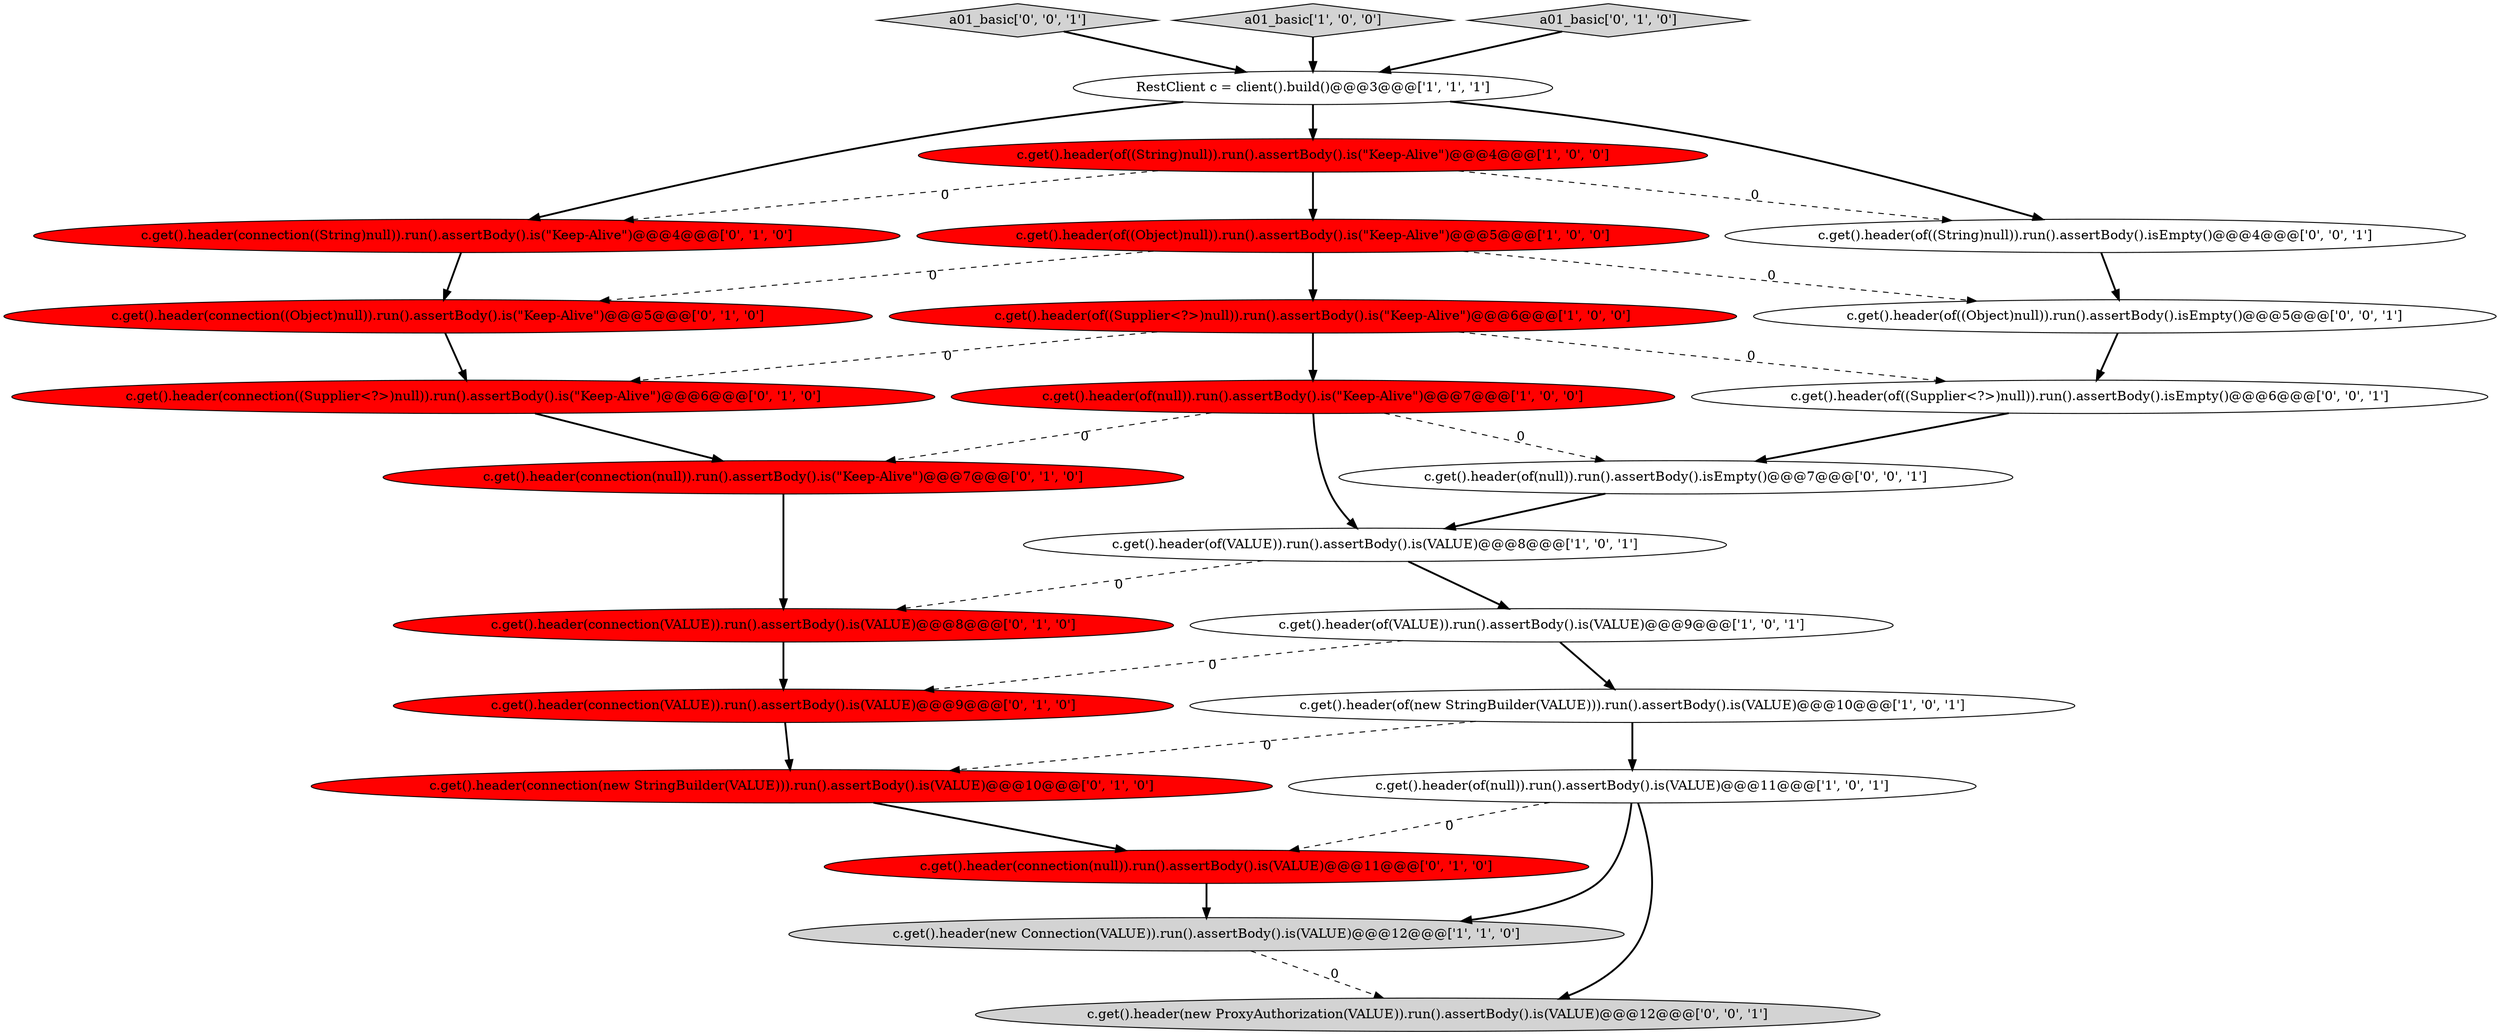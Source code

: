 digraph {
2 [style = filled, label = "c.get().header(of(VALUE)).run().assertBody().is(VALUE)@@@8@@@['1', '0', '1']", fillcolor = white, shape = ellipse image = "AAA0AAABBB1BBB"];
0 [style = filled, label = "c.get().header(of((Object)null)).run().assertBody().is(\"Keep-Alive\")@@@5@@@['1', '0', '0']", fillcolor = red, shape = ellipse image = "AAA1AAABBB1BBB"];
22 [style = filled, label = "a01_basic['0', '0', '1']", fillcolor = lightgray, shape = diamond image = "AAA0AAABBB3BBB"];
16 [style = filled, label = "c.get().header(connection(VALUE)).run().assertBody().is(VALUE)@@@8@@@['0', '1', '0']", fillcolor = red, shape = ellipse image = "AAA1AAABBB2BBB"];
6 [style = filled, label = "c.get().header(of((String)null)).run().assertBody().is(\"Keep-Alive\")@@@4@@@['1', '0', '0']", fillcolor = red, shape = ellipse image = "AAA1AAABBB1BBB"];
18 [style = filled, label = "c.get().header(connection(null)).run().assertBody().is(VALUE)@@@11@@@['0', '1', '0']", fillcolor = red, shape = ellipse image = "AAA1AAABBB2BBB"];
21 [style = filled, label = "c.get().header(of((Supplier<?>)null)).run().assertBody().isEmpty()@@@6@@@['0', '0', '1']", fillcolor = white, shape = ellipse image = "AAA0AAABBB3BBB"];
7 [style = filled, label = "a01_basic['1', '0', '0']", fillcolor = lightgray, shape = diamond image = "AAA0AAABBB1BBB"];
19 [style = filled, label = "c.get().header(connection((String)null)).run().assertBody().is(\"Keep-Alive\")@@@4@@@['0', '1', '0']", fillcolor = red, shape = ellipse image = "AAA1AAABBB2BBB"];
15 [style = filled, label = "c.get().header(connection((Supplier<?>)null)).run().assertBody().is(\"Keep-Alive\")@@@6@@@['0', '1', '0']", fillcolor = red, shape = ellipse image = "AAA1AAABBB2BBB"];
8 [style = filled, label = "RestClient c = client().build()@@@3@@@['1', '1', '1']", fillcolor = white, shape = ellipse image = "AAA0AAABBB1BBB"];
25 [style = filled, label = "c.get().header(new ProxyAuthorization(VALUE)).run().assertBody().is(VALUE)@@@12@@@['0', '0', '1']", fillcolor = lightgray, shape = ellipse image = "AAA0AAABBB3BBB"];
20 [style = filled, label = "c.get().header(of((String)null)).run().assertBody().isEmpty()@@@4@@@['0', '0', '1']", fillcolor = white, shape = ellipse image = "AAA0AAABBB3BBB"];
24 [style = filled, label = "c.get().header(of(null)).run().assertBody().isEmpty()@@@7@@@['0', '0', '1']", fillcolor = white, shape = ellipse image = "AAA0AAABBB3BBB"];
11 [style = filled, label = "c.get().header(connection(VALUE)).run().assertBody().is(VALUE)@@@9@@@['0', '1', '0']", fillcolor = red, shape = ellipse image = "AAA1AAABBB2BBB"];
10 [style = filled, label = "c.get().header(new Connection(VALUE)).run().assertBody().is(VALUE)@@@12@@@['1', '1', '0']", fillcolor = lightgray, shape = ellipse image = "AAA0AAABBB1BBB"];
14 [style = filled, label = "c.get().header(connection(new StringBuilder(VALUE))).run().assertBody().is(VALUE)@@@10@@@['0', '1', '0']", fillcolor = red, shape = ellipse image = "AAA1AAABBB2BBB"];
3 [style = filled, label = "c.get().header(of(VALUE)).run().assertBody().is(VALUE)@@@9@@@['1', '0', '1']", fillcolor = white, shape = ellipse image = "AAA0AAABBB1BBB"];
17 [style = filled, label = "a01_basic['0', '1', '0']", fillcolor = lightgray, shape = diamond image = "AAA0AAABBB2BBB"];
23 [style = filled, label = "c.get().header(of((Object)null)).run().assertBody().isEmpty()@@@5@@@['0', '0', '1']", fillcolor = white, shape = ellipse image = "AAA0AAABBB3BBB"];
4 [style = filled, label = "c.get().header(of((Supplier<?>)null)).run().assertBody().is(\"Keep-Alive\")@@@6@@@['1', '0', '0']", fillcolor = red, shape = ellipse image = "AAA1AAABBB1BBB"];
12 [style = filled, label = "c.get().header(connection((Object)null)).run().assertBody().is(\"Keep-Alive\")@@@5@@@['0', '1', '0']", fillcolor = red, shape = ellipse image = "AAA1AAABBB2BBB"];
5 [style = filled, label = "c.get().header(of(null)).run().assertBody().is(VALUE)@@@11@@@['1', '0', '1']", fillcolor = white, shape = ellipse image = "AAA0AAABBB1BBB"];
1 [style = filled, label = "c.get().header(of(null)).run().assertBody().is(\"Keep-Alive\")@@@7@@@['1', '0', '0']", fillcolor = red, shape = ellipse image = "AAA1AAABBB1BBB"];
13 [style = filled, label = "c.get().header(connection(null)).run().assertBody().is(\"Keep-Alive\")@@@7@@@['0', '1', '0']", fillcolor = red, shape = ellipse image = "AAA1AAABBB2BBB"];
9 [style = filled, label = "c.get().header(of(new StringBuilder(VALUE))).run().assertBody().is(VALUE)@@@10@@@['1', '0', '1']", fillcolor = white, shape = ellipse image = "AAA0AAABBB1BBB"];
17->8 [style = bold, label=""];
5->10 [style = bold, label=""];
15->13 [style = bold, label=""];
16->11 [style = bold, label=""];
24->2 [style = bold, label=""];
19->12 [style = bold, label=""];
11->14 [style = bold, label=""];
6->20 [style = dashed, label="0"];
8->19 [style = bold, label=""];
0->23 [style = dashed, label="0"];
2->3 [style = bold, label=""];
12->15 [style = bold, label=""];
8->6 [style = bold, label=""];
6->0 [style = bold, label=""];
21->24 [style = bold, label=""];
0->12 [style = dashed, label="0"];
5->18 [style = dashed, label="0"];
7->8 [style = bold, label=""];
4->21 [style = dashed, label="0"];
13->16 [style = bold, label=""];
5->25 [style = bold, label=""];
1->13 [style = dashed, label="0"];
22->8 [style = bold, label=""];
3->9 [style = bold, label=""];
8->20 [style = bold, label=""];
9->14 [style = dashed, label="0"];
20->23 [style = bold, label=""];
18->10 [style = bold, label=""];
23->21 [style = bold, label=""];
0->4 [style = bold, label=""];
1->24 [style = dashed, label="0"];
4->15 [style = dashed, label="0"];
2->16 [style = dashed, label="0"];
6->19 [style = dashed, label="0"];
9->5 [style = bold, label=""];
14->18 [style = bold, label=""];
1->2 [style = bold, label=""];
4->1 [style = bold, label=""];
10->25 [style = dashed, label="0"];
3->11 [style = dashed, label="0"];
}
